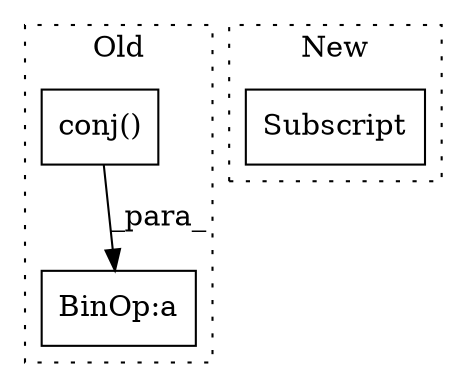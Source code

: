 digraph G {
subgraph cluster0 {
1 [label="conj()" a="75" s="43818" l="8" shape="box"];
3 [label="BinOp:a" a="82" s="43854" l="3" shape="box"];
label = "Old";
style="dotted";
}
subgraph cluster1 {
2 [label="Subscript" a="63" s="44153,0" l="16,0" shape="box"];
label = "New";
style="dotted";
}
1 -> 3 [label="_para_"];
}